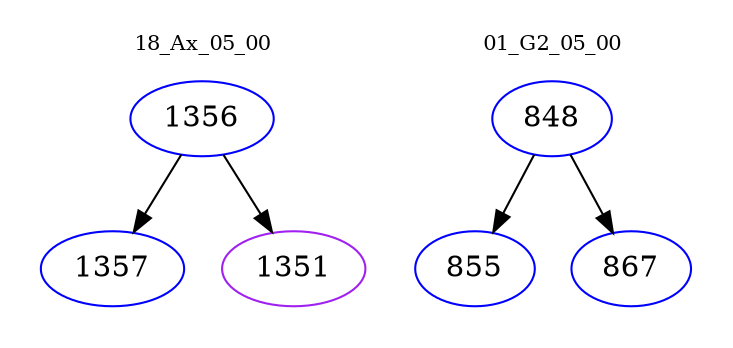 digraph{
subgraph cluster_0 {
color = white
label = "18_Ax_05_00";
fontsize=10;
T0_1356 [label="1356", color="blue"]
T0_1356 -> T0_1357 [color="black"]
T0_1357 [label="1357", color="blue"]
T0_1356 -> T0_1351 [color="black"]
T0_1351 [label="1351", color="purple"]
}
subgraph cluster_1 {
color = white
label = "01_G2_05_00";
fontsize=10;
T1_848 [label="848", color="blue"]
T1_848 -> T1_855 [color="black"]
T1_855 [label="855", color="blue"]
T1_848 -> T1_867 [color="black"]
T1_867 [label="867", color="blue"]
}
}
